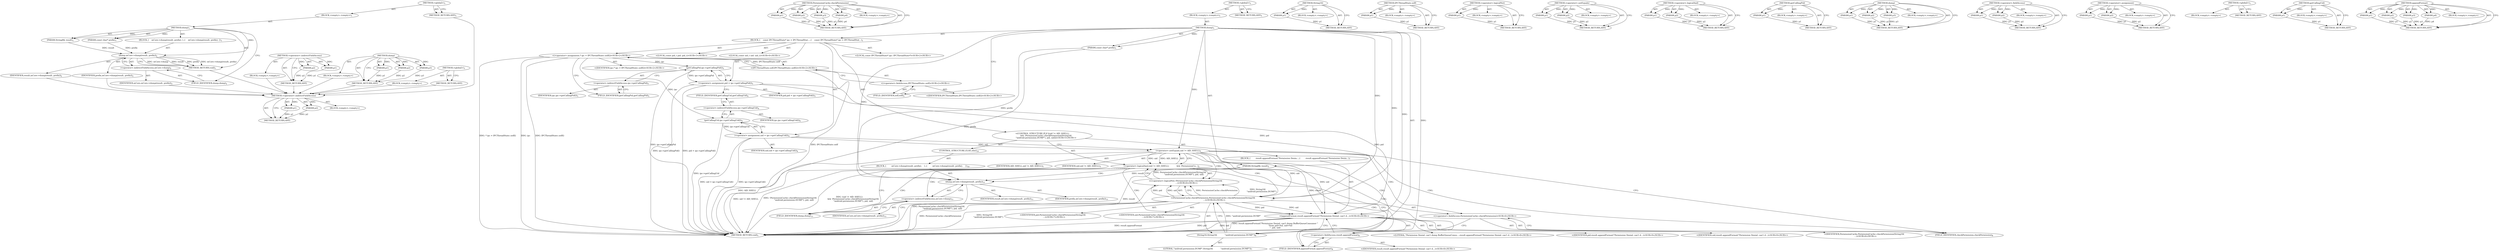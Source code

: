 digraph "appendFormat" {
vulnerable_6 [label=<(METHOD,&lt;global&gt;)<SUB>1</SUB>>];
vulnerable_7 [label=<(BLOCK,&lt;empty&gt;,&lt;empty&gt;)<SUB>1</SUB>>];
vulnerable_8 [label=<(METHOD,dump)<SUB>1</SUB>>];
vulnerable_9 [label=<(PARAM,String8&amp; result)<SUB>1</SUB>>];
vulnerable_10 [label=<(PARAM,const char* prefix)<SUB>1</SUB>>];
vulnerable_11 [label=<(BLOCK,{
    mCore-&gt;dump(result, prefix);
 },{
    mCore-&gt;dump(result, prefix);
 })<SUB>1</SUB>>];
vulnerable_12 [label=<(dump,mCore-&gt;dump(result, prefix))<SUB>2</SUB>>];
vulnerable_13 [label=<(&lt;operator&gt;.indirectFieldAccess,mCore-&gt;dump)<SUB>2</SUB>>];
vulnerable_14 [label=<(IDENTIFIER,mCore,mCore-&gt;dump(result, prefix))<SUB>2</SUB>>];
vulnerable_15 [label=<(FIELD_IDENTIFIER,dump,dump)<SUB>2</SUB>>];
vulnerable_16 [label=<(IDENTIFIER,result,mCore-&gt;dump(result, prefix))<SUB>2</SUB>>];
vulnerable_17 [label=<(IDENTIFIER,prefix,mCore-&gt;dump(result, prefix))<SUB>2</SUB>>];
vulnerable_18 [label=<(METHOD_RETURN,void)<SUB>1</SUB>>];
vulnerable_20 [label=<(METHOD_RETURN,ANY)<SUB>1</SUB>>];
vulnerable_43 [label=<(METHOD,&lt;operator&gt;.indirectFieldAccess)>];
vulnerable_44 [label=<(PARAM,p1)>];
vulnerable_45 [label=<(PARAM,p2)>];
vulnerable_46 [label=<(BLOCK,&lt;empty&gt;,&lt;empty&gt;)>];
vulnerable_47 [label=<(METHOD_RETURN,ANY)>];
vulnerable_37 [label=<(METHOD,dump)>];
vulnerable_38 [label=<(PARAM,p1)>];
vulnerable_39 [label=<(PARAM,p2)>];
vulnerable_40 [label=<(PARAM,p3)>];
vulnerable_41 [label=<(BLOCK,&lt;empty&gt;,&lt;empty&gt;)>];
vulnerable_42 [label=<(METHOD_RETURN,ANY)>];
vulnerable_31 [label=<(METHOD,&lt;global&gt;)<SUB>1</SUB>>];
vulnerable_32 [label=<(BLOCK,&lt;empty&gt;,&lt;empty&gt;)>];
vulnerable_33 [label=<(METHOD_RETURN,ANY)>];
fixed_110 [label=<(METHOD,&lt;operator&gt;.indirectFieldAccess)>];
fixed_111 [label=<(PARAM,p1)>];
fixed_112 [label=<(PARAM,p2)>];
fixed_113 [label=<(BLOCK,&lt;empty&gt;,&lt;empty&gt;)>];
fixed_114 [label=<(METHOD_RETURN,ANY)>];
fixed_133 [label=<(METHOD,PermissionCache.checkPermission)>];
fixed_134 [label=<(PARAM,p1)>];
fixed_135 [label=<(PARAM,p2)>];
fixed_136 [label=<(PARAM,p3)>];
fixed_137 [label=<(PARAM,p4)>];
fixed_138 [label=<(BLOCK,&lt;empty&gt;,&lt;empty&gt;)>];
fixed_139 [label=<(METHOD_RETURN,ANY)>];
fixed_6 [label=<(METHOD,&lt;global&gt;)<SUB>1</SUB>>];
fixed_7 [label=<(BLOCK,&lt;empty&gt;,&lt;empty&gt;)<SUB>1</SUB>>];
fixed_8 [label=<(METHOD,dump)<SUB>1</SUB>>];
fixed_9 [label=<(PARAM,String8&amp; result)<SUB>1</SUB>>];
fixed_10 [label=<(PARAM,const char* prefix)<SUB>1</SUB>>];
fixed_11 [label=<(BLOCK,{
    const IPCThreadState* ipc = IPCThreadStat...,{
    const IPCThreadState* ipc = IPCThreadStat...)<SUB>1</SUB>>];
fixed_12 [label="<(LOCAL,const IPCThreadState* ipc: IPCThreadState*)<SUB>2</SUB>>"];
fixed_13 [label="<(&lt;operator&gt;.assignment,* ipc = IPCThreadState::self())<SUB>2</SUB>>"];
fixed_14 [label="<(IDENTIFIER,ipc,* ipc = IPCThreadState::self())<SUB>2</SUB>>"];
fixed_15 [label="<(IPCThreadState.self,IPCThreadState::self())<SUB>2</SUB>>"];
fixed_16 [label="<(&lt;operator&gt;.fieldAccess,IPCThreadState::self)<SUB>2</SUB>>"];
fixed_17 [label="<(IDENTIFIER,IPCThreadState,IPCThreadState::self())<SUB>2</SUB>>"];
fixed_18 [label=<(FIELD_IDENTIFIER,self,self)<SUB>2</SUB>>];
fixed_19 [label="<(LOCAL,const pid_t pid: pid_t)<SUB>3</SUB>>"];
fixed_20 [label=<(&lt;operator&gt;.assignment,pid = ipc-&gt;getCallingPid())<SUB>3</SUB>>];
fixed_21 [label=<(IDENTIFIER,pid,pid = ipc-&gt;getCallingPid())<SUB>3</SUB>>];
fixed_22 [label=<(getCallingPid,ipc-&gt;getCallingPid())<SUB>3</SUB>>];
fixed_23 [label=<(&lt;operator&gt;.indirectFieldAccess,ipc-&gt;getCallingPid)<SUB>3</SUB>>];
fixed_24 [label=<(IDENTIFIER,ipc,ipc-&gt;getCallingPid())<SUB>3</SUB>>];
fixed_25 [label=<(FIELD_IDENTIFIER,getCallingPid,getCallingPid)<SUB>3</SUB>>];
fixed_26 [label="<(LOCAL,const uid_t uid: uid_t)<SUB>4</SUB>>"];
fixed_27 [label=<(&lt;operator&gt;.assignment,uid = ipc-&gt;getCallingUid())<SUB>4</SUB>>];
fixed_28 [label=<(IDENTIFIER,uid,uid = ipc-&gt;getCallingUid())<SUB>4</SUB>>];
fixed_29 [label=<(getCallingUid,ipc-&gt;getCallingUid())<SUB>4</SUB>>];
fixed_30 [label=<(&lt;operator&gt;.indirectFieldAccess,ipc-&gt;getCallingUid)<SUB>4</SUB>>];
fixed_31 [label=<(IDENTIFIER,ipc,ipc-&gt;getCallingUid())<SUB>4</SUB>>];
fixed_32 [label=<(FIELD_IDENTIFIER,getCallingUid,getCallingUid)<SUB>4</SUB>>];
fixed_33 [label="<(CONTROL_STRUCTURE,IF,if ((uid != AID_SHELL)
            &amp;&amp; !PermissionCache::checkPermission(String16(
            &quot;android.permission.DUMP&quot;), pid, uid)))<SUB>5</SUB>>"];
fixed_34 [label=<(&lt;operator&gt;.logicalAnd,(uid != AID_SHELL)
            &amp;&amp; !PermissionCa...)<SUB>5</SUB>>];
fixed_35 [label=<(&lt;operator&gt;.notEquals,uid != AID_SHELL)<SUB>5</SUB>>];
fixed_36 [label=<(IDENTIFIER,uid,uid != AID_SHELL)<SUB>5</SUB>>];
fixed_37 [label=<(IDENTIFIER,AID_SHELL,uid != AID_SHELL)<SUB>5</SUB>>];
fixed_38 [label="<(&lt;operator&gt;.logicalNot,!PermissionCache::checkPermission(String16(
   ...)<SUB>6</SUB>>"];
fixed_39 [label="<(PermissionCache.checkPermission,PermissionCache::checkPermission(String16(
    ...)<SUB>6</SUB>>"];
fixed_40 [label="<(&lt;operator&gt;.fieldAccess,PermissionCache::checkPermission)<SUB>6</SUB>>"];
fixed_41 [label="<(IDENTIFIER,PermissionCache,PermissionCache::checkPermission(String16(
    ...)<SUB>6</SUB>>"];
fixed_42 [label=<(FIELD_IDENTIFIER,checkPermission,checkPermission)<SUB>6</SUB>>];
fixed_43 [label=<(String16,String16(
            &quot;android.permission.DUMP&quot;))<SUB>6</SUB>>];
fixed_44 [label=<(LITERAL,&quot;android.permission.DUMP&quot;,String16(
            &quot;android.permission.DUMP&quot;))<SUB>7</SUB>>];
fixed_45 [label="<(IDENTIFIER,pid,PermissionCache::checkPermission(String16(
    ...)<SUB>7</SUB>>"];
fixed_46 [label="<(IDENTIFIER,uid,PermissionCache::checkPermission(String16(
    ...)<SUB>7</SUB>>"];
fixed_47 [label=<(BLOCK,{
        result.appendFormat(&quot;Permission Denia...,{
        result.appendFormat(&quot;Permission Denia...)<SUB>7</SUB>>];
fixed_48 [label="<(appendFormat,result.appendFormat(&quot;Permission Denial: can't d...)<SUB>8</SUB>>"];
fixed_49 [label=<(&lt;operator&gt;.fieldAccess,result.appendFormat)<SUB>8</SUB>>];
fixed_50 [label="<(IDENTIFIER,result,result.appendFormat(&quot;Permission Denial: can't d...)<SUB>8</SUB>>"];
fixed_51 [label=<(FIELD_IDENTIFIER,appendFormat,appendFormat)<SUB>8</SUB>>];
fixed_52 [label="<(LITERAL,&quot;Permission Denial: can't dump BufferQueueConsu...,result.appendFormat(&quot;Permission Denial: can't d...)<SUB>8</SUB>>"];
fixed_53 [label="<(IDENTIFIER,pid,result.appendFormat(&quot;Permission Denial: can't d...)<SUB>9</SUB>>"];
fixed_54 [label="<(IDENTIFIER,uid,result.appendFormat(&quot;Permission Denial: can't d...)<SUB>9</SUB>>"];
fixed_55 [label=<(CONTROL_STRUCTURE,ELSE,else)<SUB>10</SUB>>];
fixed_56 [label=<(BLOCK,{
        mCore-&gt;dump(result, prefix);
    },{
        mCore-&gt;dump(result, prefix);
    })<SUB>10</SUB>>];
fixed_57 [label=<(dump,mCore-&gt;dump(result, prefix))<SUB>11</SUB>>];
fixed_58 [label=<(&lt;operator&gt;.indirectFieldAccess,mCore-&gt;dump)<SUB>11</SUB>>];
fixed_59 [label=<(IDENTIFIER,mCore,mCore-&gt;dump(result, prefix))<SUB>11</SUB>>];
fixed_60 [label=<(FIELD_IDENTIFIER,dump,dump)<SUB>11</SUB>>];
fixed_61 [label=<(IDENTIFIER,result,mCore-&gt;dump(result, prefix))<SUB>11</SUB>>];
fixed_62 [label=<(IDENTIFIER,prefix,mCore-&gt;dump(result, prefix))<SUB>11</SUB>>];
fixed_63 [label=<(METHOD_RETURN,void)<SUB>1</SUB>>];
fixed_65 [label=<(METHOD_RETURN,ANY)<SUB>1</SUB>>];
fixed_140 [label=<(METHOD,String16)>];
fixed_141 [label=<(PARAM,p1)>];
fixed_142 [label=<(BLOCK,&lt;empty&gt;,&lt;empty&gt;)>];
fixed_143 [label=<(METHOD_RETURN,ANY)>];
fixed_97 [label=<(METHOD,IPCThreadState.self)>];
fixed_98 [label=<(PARAM,p1)>];
fixed_99 [label=<(BLOCK,&lt;empty&gt;,&lt;empty&gt;)>];
fixed_100 [label=<(METHOD_RETURN,ANY)>];
fixed_129 [label=<(METHOD,&lt;operator&gt;.logicalNot)>];
fixed_130 [label=<(PARAM,p1)>];
fixed_131 [label=<(BLOCK,&lt;empty&gt;,&lt;empty&gt;)>];
fixed_132 [label=<(METHOD_RETURN,ANY)>];
fixed_124 [label=<(METHOD,&lt;operator&gt;.notEquals)>];
fixed_125 [label=<(PARAM,p1)>];
fixed_126 [label=<(PARAM,p2)>];
fixed_127 [label=<(BLOCK,&lt;empty&gt;,&lt;empty&gt;)>];
fixed_128 [label=<(METHOD_RETURN,ANY)>];
fixed_119 [label=<(METHOD,&lt;operator&gt;.logicalAnd)>];
fixed_120 [label=<(PARAM,p1)>];
fixed_121 [label=<(PARAM,p2)>];
fixed_122 [label=<(BLOCK,&lt;empty&gt;,&lt;empty&gt;)>];
fixed_123 [label=<(METHOD_RETURN,ANY)>];
fixed_106 [label=<(METHOD,getCallingPid)>];
fixed_107 [label=<(PARAM,p1)>];
fixed_108 [label=<(BLOCK,&lt;empty&gt;,&lt;empty&gt;)>];
fixed_109 [label=<(METHOD_RETURN,ANY)>];
fixed_151 [label=<(METHOD,dump)>];
fixed_152 [label=<(PARAM,p1)>];
fixed_153 [label=<(PARAM,p2)>];
fixed_154 [label=<(PARAM,p3)>];
fixed_155 [label=<(BLOCK,&lt;empty&gt;,&lt;empty&gt;)>];
fixed_156 [label=<(METHOD_RETURN,ANY)>];
fixed_101 [label=<(METHOD,&lt;operator&gt;.fieldAccess)>];
fixed_102 [label=<(PARAM,p1)>];
fixed_103 [label=<(PARAM,p2)>];
fixed_104 [label=<(BLOCK,&lt;empty&gt;,&lt;empty&gt;)>];
fixed_105 [label=<(METHOD_RETURN,ANY)>];
fixed_92 [label=<(METHOD,&lt;operator&gt;.assignment)>];
fixed_93 [label=<(PARAM,p1)>];
fixed_94 [label=<(PARAM,p2)>];
fixed_95 [label=<(BLOCK,&lt;empty&gt;,&lt;empty&gt;)>];
fixed_96 [label=<(METHOD_RETURN,ANY)>];
fixed_86 [label=<(METHOD,&lt;global&gt;)<SUB>1</SUB>>];
fixed_87 [label=<(BLOCK,&lt;empty&gt;,&lt;empty&gt;)>];
fixed_88 [label=<(METHOD_RETURN,ANY)>];
fixed_115 [label=<(METHOD,getCallingUid)>];
fixed_116 [label=<(PARAM,p1)>];
fixed_117 [label=<(BLOCK,&lt;empty&gt;,&lt;empty&gt;)>];
fixed_118 [label=<(METHOD_RETURN,ANY)>];
fixed_144 [label=<(METHOD,appendFormat)>];
fixed_145 [label=<(PARAM,p1)>];
fixed_146 [label=<(PARAM,p2)>];
fixed_147 [label=<(PARAM,p3)>];
fixed_148 [label=<(PARAM,p4)>];
fixed_149 [label=<(BLOCK,&lt;empty&gt;,&lt;empty&gt;)>];
fixed_150 [label=<(METHOD_RETURN,ANY)>];
vulnerable_6 -> vulnerable_7  [key=0, label="AST: "];
vulnerable_6 -> vulnerable_20  [key=0, label="AST: "];
vulnerable_6 -> vulnerable_20  [key=1, label="CFG: "];
vulnerable_7 -> vulnerable_8  [key=0, label="AST: "];
vulnerable_8 -> vulnerable_9  [key=0, label="AST: "];
vulnerable_8 -> vulnerable_9  [key=1, label="DDG: "];
vulnerable_8 -> vulnerable_10  [key=0, label="AST: "];
vulnerable_8 -> vulnerable_10  [key=1, label="DDG: "];
vulnerable_8 -> vulnerable_11  [key=0, label="AST: "];
vulnerable_8 -> vulnerable_18  [key=0, label="AST: "];
vulnerable_8 -> vulnerable_15  [key=0, label="CFG: "];
vulnerable_8 -> vulnerable_12  [key=0, label="DDG: "];
vulnerable_9 -> vulnerable_12  [key=0, label="DDG: result"];
vulnerable_10 -> vulnerable_12  [key=0, label="DDG: prefix"];
vulnerable_11 -> vulnerable_12  [key=0, label="AST: "];
vulnerable_12 -> vulnerable_13  [key=0, label="AST: "];
vulnerable_12 -> vulnerable_16  [key=0, label="AST: "];
vulnerable_12 -> vulnerable_17  [key=0, label="AST: "];
vulnerable_12 -> vulnerable_18  [key=0, label="CFG: "];
vulnerable_12 -> vulnerable_18  [key=1, label="DDG: mCore-&gt;dump"];
vulnerable_12 -> vulnerable_18  [key=2, label="DDG: result"];
vulnerable_12 -> vulnerable_18  [key=3, label="DDG: prefix"];
vulnerable_12 -> vulnerable_18  [key=4, label="DDG: mCore-&gt;dump(result, prefix)"];
vulnerable_13 -> vulnerable_14  [key=0, label="AST: "];
vulnerable_13 -> vulnerable_15  [key=0, label="AST: "];
vulnerable_13 -> vulnerable_12  [key=0, label="CFG: "];
vulnerable_14 -> fixed_110  [key=0];
vulnerable_15 -> vulnerable_13  [key=0, label="CFG: "];
vulnerable_16 -> fixed_110  [key=0];
vulnerable_17 -> fixed_110  [key=0];
vulnerable_18 -> fixed_110  [key=0];
vulnerable_20 -> fixed_110  [key=0];
vulnerable_43 -> vulnerable_44  [key=0, label="AST: "];
vulnerable_43 -> vulnerable_44  [key=1, label="DDG: "];
vulnerable_43 -> vulnerable_46  [key=0, label="AST: "];
vulnerable_43 -> vulnerable_45  [key=0, label="AST: "];
vulnerable_43 -> vulnerable_45  [key=1, label="DDG: "];
vulnerable_43 -> vulnerable_47  [key=0, label="AST: "];
vulnerable_43 -> vulnerable_47  [key=1, label="CFG: "];
vulnerable_44 -> vulnerable_47  [key=0, label="DDG: p1"];
vulnerable_45 -> vulnerable_47  [key=0, label="DDG: p2"];
vulnerable_46 -> fixed_110  [key=0];
vulnerable_47 -> fixed_110  [key=0];
vulnerable_37 -> vulnerable_38  [key=0, label="AST: "];
vulnerable_37 -> vulnerable_38  [key=1, label="DDG: "];
vulnerable_37 -> vulnerable_41  [key=0, label="AST: "];
vulnerable_37 -> vulnerable_39  [key=0, label="AST: "];
vulnerable_37 -> vulnerable_39  [key=1, label="DDG: "];
vulnerable_37 -> vulnerable_42  [key=0, label="AST: "];
vulnerable_37 -> vulnerable_42  [key=1, label="CFG: "];
vulnerable_37 -> vulnerable_40  [key=0, label="AST: "];
vulnerable_37 -> vulnerable_40  [key=1, label="DDG: "];
vulnerable_38 -> vulnerable_42  [key=0, label="DDG: p1"];
vulnerable_39 -> vulnerable_42  [key=0, label="DDG: p2"];
vulnerable_40 -> vulnerable_42  [key=0, label="DDG: p3"];
vulnerable_41 -> fixed_110  [key=0];
vulnerable_42 -> fixed_110  [key=0];
vulnerable_31 -> vulnerable_32  [key=0, label="AST: "];
vulnerable_31 -> vulnerable_33  [key=0, label="AST: "];
vulnerable_31 -> vulnerable_33  [key=1, label="CFG: "];
vulnerable_32 -> fixed_110  [key=0];
vulnerable_33 -> fixed_110  [key=0];
fixed_110 -> fixed_111  [key=0, label="AST: "];
fixed_110 -> fixed_111  [key=1, label="DDG: "];
fixed_110 -> fixed_113  [key=0, label="AST: "];
fixed_110 -> fixed_112  [key=0, label="AST: "];
fixed_110 -> fixed_112  [key=1, label="DDG: "];
fixed_110 -> fixed_114  [key=0, label="AST: "];
fixed_110 -> fixed_114  [key=1, label="CFG: "];
fixed_111 -> fixed_114  [key=0, label="DDG: p1"];
fixed_112 -> fixed_114  [key=0, label="DDG: p2"];
fixed_133 -> fixed_134  [key=0, label="AST: "];
fixed_133 -> fixed_134  [key=1, label="DDG: "];
fixed_133 -> fixed_138  [key=0, label="AST: "];
fixed_133 -> fixed_135  [key=0, label="AST: "];
fixed_133 -> fixed_135  [key=1, label="DDG: "];
fixed_133 -> fixed_139  [key=0, label="AST: "];
fixed_133 -> fixed_139  [key=1, label="CFG: "];
fixed_133 -> fixed_136  [key=0, label="AST: "];
fixed_133 -> fixed_136  [key=1, label="DDG: "];
fixed_133 -> fixed_137  [key=0, label="AST: "];
fixed_133 -> fixed_137  [key=1, label="DDG: "];
fixed_134 -> fixed_139  [key=0, label="DDG: p1"];
fixed_135 -> fixed_139  [key=0, label="DDG: p2"];
fixed_136 -> fixed_139  [key=0, label="DDG: p3"];
fixed_137 -> fixed_139  [key=0, label="DDG: p4"];
fixed_6 -> fixed_7  [key=0, label="AST: "];
fixed_6 -> fixed_65  [key=0, label="AST: "];
fixed_6 -> fixed_65  [key=1, label="CFG: "];
fixed_7 -> fixed_8  [key=0, label="AST: "];
fixed_8 -> fixed_9  [key=0, label="AST: "];
fixed_8 -> fixed_9  [key=1, label="DDG: "];
fixed_8 -> fixed_10  [key=0, label="AST: "];
fixed_8 -> fixed_10  [key=1, label="DDG: "];
fixed_8 -> fixed_11  [key=0, label="AST: "];
fixed_8 -> fixed_63  [key=0, label="AST: "];
fixed_8 -> fixed_18  [key=0, label="CFG: "];
fixed_8 -> fixed_35  [key=0, label="DDG: "];
fixed_8 -> fixed_48  [key=0, label="DDG: "];
fixed_8 -> fixed_39  [key=0, label="DDG: "];
fixed_8 -> fixed_57  [key=0, label="DDG: "];
fixed_8 -> fixed_43  [key=0, label="DDG: "];
fixed_9 -> fixed_63  [key=0, label="DDG: result"];
fixed_9 -> fixed_48  [key=0, label="DDG: result"];
fixed_9 -> fixed_57  [key=0, label="DDG: result"];
fixed_10 -> fixed_63  [key=0, label="DDG: prefix"];
fixed_10 -> fixed_57  [key=0, label="DDG: prefix"];
fixed_11 -> fixed_12  [key=0, label="AST: "];
fixed_11 -> fixed_13  [key=0, label="AST: "];
fixed_11 -> fixed_19  [key=0, label="AST: "];
fixed_11 -> fixed_20  [key=0, label="AST: "];
fixed_11 -> fixed_26  [key=0, label="AST: "];
fixed_11 -> fixed_27  [key=0, label="AST: "];
fixed_11 -> fixed_33  [key=0, label="AST: "];
fixed_13 -> fixed_14  [key=0, label="AST: "];
fixed_13 -> fixed_15  [key=0, label="AST: "];
fixed_13 -> fixed_25  [key=0, label="CFG: "];
fixed_13 -> fixed_63  [key=0, label="DDG: ipc"];
fixed_13 -> fixed_63  [key=1, label="DDG: IPCThreadState::self()"];
fixed_13 -> fixed_63  [key=2, label="DDG: * ipc = IPCThreadState::self()"];
fixed_13 -> fixed_22  [key=0, label="DDG: ipc"];
fixed_13 -> fixed_29  [key=0, label="DDG: ipc"];
fixed_15 -> fixed_16  [key=0, label="AST: "];
fixed_15 -> fixed_13  [key=0, label="CFG: "];
fixed_15 -> fixed_13  [key=1, label="DDG: IPCThreadState::self"];
fixed_15 -> fixed_63  [key=0, label="DDG: IPCThreadState::self"];
fixed_16 -> fixed_17  [key=0, label="AST: "];
fixed_16 -> fixed_18  [key=0, label="AST: "];
fixed_16 -> fixed_15  [key=0, label="CFG: "];
fixed_18 -> fixed_16  [key=0, label="CFG: "];
fixed_20 -> fixed_21  [key=0, label="AST: "];
fixed_20 -> fixed_22  [key=0, label="AST: "];
fixed_20 -> fixed_32  [key=0, label="CFG: "];
fixed_20 -> fixed_63  [key=0, label="DDG: ipc-&gt;getCallingPid()"];
fixed_20 -> fixed_63  [key=1, label="DDG: pid = ipc-&gt;getCallingPid()"];
fixed_20 -> fixed_48  [key=0, label="DDG: pid"];
fixed_20 -> fixed_39  [key=0, label="DDG: pid"];
fixed_22 -> fixed_23  [key=0, label="AST: "];
fixed_22 -> fixed_20  [key=0, label="CFG: "];
fixed_22 -> fixed_20  [key=1, label="DDG: ipc-&gt;getCallingPid"];
fixed_22 -> fixed_63  [key=0, label="DDG: ipc-&gt;getCallingPid"];
fixed_23 -> fixed_24  [key=0, label="AST: "];
fixed_23 -> fixed_25  [key=0, label="AST: "];
fixed_23 -> fixed_22  [key=0, label="CFG: "];
fixed_25 -> fixed_23  [key=0, label="CFG: "];
fixed_27 -> fixed_28  [key=0, label="AST: "];
fixed_27 -> fixed_29  [key=0, label="AST: "];
fixed_27 -> fixed_35  [key=0, label="CFG: "];
fixed_27 -> fixed_35  [key=1, label="DDG: uid"];
fixed_27 -> fixed_63  [key=0, label="DDG: ipc-&gt;getCallingUid()"];
fixed_27 -> fixed_63  [key=1, label="DDG: uid = ipc-&gt;getCallingUid()"];
fixed_29 -> fixed_30  [key=0, label="AST: "];
fixed_29 -> fixed_27  [key=0, label="CFG: "];
fixed_29 -> fixed_27  [key=1, label="DDG: ipc-&gt;getCallingUid"];
fixed_29 -> fixed_63  [key=0, label="DDG: ipc-&gt;getCallingUid"];
fixed_30 -> fixed_31  [key=0, label="AST: "];
fixed_30 -> fixed_32  [key=0, label="AST: "];
fixed_30 -> fixed_29  [key=0, label="CFG: "];
fixed_32 -> fixed_30  [key=0, label="CFG: "];
fixed_33 -> fixed_34  [key=0, label="AST: "];
fixed_33 -> fixed_47  [key=0, label="AST: "];
fixed_33 -> fixed_55  [key=0, label="AST: "];
fixed_34 -> fixed_35  [key=0, label="AST: "];
fixed_34 -> fixed_38  [key=0, label="AST: "];
fixed_34 -> fixed_51  [key=0, label="CFG: "];
fixed_34 -> fixed_51  [key=1, label="CDG: "];
fixed_34 -> fixed_60  [key=0, label="CFG: "];
fixed_34 -> fixed_60  [key=1, label="CDG: "];
fixed_34 -> fixed_63  [key=0, label="DDG: uid != AID_SHELL"];
fixed_34 -> fixed_63  [key=1, label="DDG: !PermissionCache::checkPermission(String16(
            &quot;android.permission.DUMP&quot;), pid, uid)"];
fixed_34 -> fixed_63  [key=2, label="DDG: (uid != AID_SHELL)
            &amp;&amp; !PermissionCache::checkPermission(String16(
            &quot;android.permission.DUMP&quot;), pid, uid)"];
fixed_34 -> fixed_48  [key=0, label="CDG: "];
fixed_34 -> fixed_58  [key=0, label="CDG: "];
fixed_34 -> fixed_49  [key=0, label="CDG: "];
fixed_34 -> fixed_57  [key=0, label="CDG: "];
fixed_35 -> fixed_36  [key=0, label="AST: "];
fixed_35 -> fixed_37  [key=0, label="AST: "];
fixed_35 -> fixed_34  [key=0, label="CFG: "];
fixed_35 -> fixed_34  [key=1, label="DDG: uid"];
fixed_35 -> fixed_34  [key=2, label="DDG: AID_SHELL"];
fixed_35 -> fixed_42  [key=0, label="CFG: "];
fixed_35 -> fixed_42  [key=1, label="CDG: "];
fixed_35 -> fixed_63  [key=0, label="DDG: AID_SHELL"];
fixed_35 -> fixed_48  [key=0, label="DDG: uid"];
fixed_35 -> fixed_39  [key=0, label="DDG: uid"];
fixed_35 -> fixed_39  [key=1, label="CDG: "];
fixed_35 -> fixed_40  [key=0, label="CDG: "];
fixed_35 -> fixed_38  [key=0, label="CDG: "];
fixed_35 -> fixed_43  [key=0, label="CDG: "];
fixed_38 -> fixed_39  [key=0, label="AST: "];
fixed_38 -> fixed_34  [key=0, label="CFG: "];
fixed_38 -> fixed_34  [key=1, label="DDG: PermissionCache::checkPermission(String16(
            &quot;android.permission.DUMP&quot;), pid, uid)"];
fixed_38 -> fixed_63  [key=0, label="DDG: PermissionCache::checkPermission(String16(
            &quot;android.permission.DUMP&quot;), pid, uid)"];
fixed_39 -> fixed_40  [key=0, label="AST: "];
fixed_39 -> fixed_43  [key=0, label="AST: "];
fixed_39 -> fixed_45  [key=0, label="AST: "];
fixed_39 -> fixed_46  [key=0, label="AST: "];
fixed_39 -> fixed_38  [key=0, label="CFG: "];
fixed_39 -> fixed_38  [key=1, label="DDG: PermissionCache::checkPermission"];
fixed_39 -> fixed_38  [key=2, label="DDG: String16(
            &quot;android.permission.DUMP&quot;)"];
fixed_39 -> fixed_38  [key=3, label="DDG: pid"];
fixed_39 -> fixed_38  [key=4, label="DDG: uid"];
fixed_39 -> fixed_63  [key=0, label="DDG: PermissionCache::checkPermission"];
fixed_39 -> fixed_63  [key=1, label="DDG: String16(
            &quot;android.permission.DUMP&quot;)"];
fixed_39 -> fixed_48  [key=0, label="DDG: pid"];
fixed_39 -> fixed_48  [key=1, label="DDG: uid"];
fixed_40 -> fixed_41  [key=0, label="AST: "];
fixed_40 -> fixed_42  [key=0, label="AST: "];
fixed_40 -> fixed_43  [key=0, label="CFG: "];
fixed_42 -> fixed_40  [key=0, label="CFG: "];
fixed_43 -> fixed_44  [key=0, label="AST: "];
fixed_43 -> fixed_39  [key=0, label="CFG: "];
fixed_43 -> fixed_39  [key=1, label="DDG: &quot;android.permission.DUMP&quot;"];
fixed_47 -> fixed_48  [key=0, label="AST: "];
fixed_48 -> fixed_49  [key=0, label="AST: "];
fixed_48 -> fixed_52  [key=0, label="AST: "];
fixed_48 -> fixed_53  [key=0, label="AST: "];
fixed_48 -> fixed_54  [key=0, label="AST: "];
fixed_48 -> fixed_63  [key=0, label="CFG: "];
fixed_48 -> fixed_63  [key=1, label="DDG: result.appendFormat"];
fixed_48 -> fixed_63  [key=2, label="DDG: pid"];
fixed_48 -> fixed_63  [key=3, label="DDG: uid"];
fixed_48 -> fixed_63  [key=4, label="DDG: result.appendFormat(&quot;Permission Denial: can't dump BufferQueueConsumer &quot;
                &quot;from pid=%d, uid=%d\n&quot;, pid, uid)"];
fixed_49 -> fixed_50  [key=0, label="AST: "];
fixed_49 -> fixed_51  [key=0, label="AST: "];
fixed_49 -> fixed_48  [key=0, label="CFG: "];
fixed_51 -> fixed_49  [key=0, label="CFG: "];
fixed_55 -> fixed_56  [key=0, label="AST: "];
fixed_56 -> fixed_57  [key=0, label="AST: "];
fixed_57 -> fixed_58  [key=0, label="AST: "];
fixed_57 -> fixed_61  [key=0, label="AST: "];
fixed_57 -> fixed_62  [key=0, label="AST: "];
fixed_57 -> fixed_63  [key=0, label="CFG: "];
fixed_58 -> fixed_59  [key=0, label="AST: "];
fixed_58 -> fixed_60  [key=0, label="AST: "];
fixed_58 -> fixed_57  [key=0, label="CFG: "];
fixed_60 -> fixed_58  [key=0, label="CFG: "];
fixed_140 -> fixed_141  [key=0, label="AST: "];
fixed_140 -> fixed_141  [key=1, label="DDG: "];
fixed_140 -> fixed_142  [key=0, label="AST: "];
fixed_140 -> fixed_143  [key=0, label="AST: "];
fixed_140 -> fixed_143  [key=1, label="CFG: "];
fixed_141 -> fixed_143  [key=0, label="DDG: p1"];
fixed_97 -> fixed_98  [key=0, label="AST: "];
fixed_97 -> fixed_98  [key=1, label="DDG: "];
fixed_97 -> fixed_99  [key=0, label="AST: "];
fixed_97 -> fixed_100  [key=0, label="AST: "];
fixed_97 -> fixed_100  [key=1, label="CFG: "];
fixed_98 -> fixed_100  [key=0, label="DDG: p1"];
fixed_129 -> fixed_130  [key=0, label="AST: "];
fixed_129 -> fixed_130  [key=1, label="DDG: "];
fixed_129 -> fixed_131  [key=0, label="AST: "];
fixed_129 -> fixed_132  [key=0, label="AST: "];
fixed_129 -> fixed_132  [key=1, label="CFG: "];
fixed_130 -> fixed_132  [key=0, label="DDG: p1"];
fixed_124 -> fixed_125  [key=0, label="AST: "];
fixed_124 -> fixed_125  [key=1, label="DDG: "];
fixed_124 -> fixed_127  [key=0, label="AST: "];
fixed_124 -> fixed_126  [key=0, label="AST: "];
fixed_124 -> fixed_126  [key=1, label="DDG: "];
fixed_124 -> fixed_128  [key=0, label="AST: "];
fixed_124 -> fixed_128  [key=1, label="CFG: "];
fixed_125 -> fixed_128  [key=0, label="DDG: p1"];
fixed_126 -> fixed_128  [key=0, label="DDG: p2"];
fixed_119 -> fixed_120  [key=0, label="AST: "];
fixed_119 -> fixed_120  [key=1, label="DDG: "];
fixed_119 -> fixed_122  [key=0, label="AST: "];
fixed_119 -> fixed_121  [key=0, label="AST: "];
fixed_119 -> fixed_121  [key=1, label="DDG: "];
fixed_119 -> fixed_123  [key=0, label="AST: "];
fixed_119 -> fixed_123  [key=1, label="CFG: "];
fixed_120 -> fixed_123  [key=0, label="DDG: p1"];
fixed_121 -> fixed_123  [key=0, label="DDG: p2"];
fixed_106 -> fixed_107  [key=0, label="AST: "];
fixed_106 -> fixed_107  [key=1, label="DDG: "];
fixed_106 -> fixed_108  [key=0, label="AST: "];
fixed_106 -> fixed_109  [key=0, label="AST: "];
fixed_106 -> fixed_109  [key=1, label="CFG: "];
fixed_107 -> fixed_109  [key=0, label="DDG: p1"];
fixed_151 -> fixed_152  [key=0, label="AST: "];
fixed_151 -> fixed_152  [key=1, label="DDG: "];
fixed_151 -> fixed_155  [key=0, label="AST: "];
fixed_151 -> fixed_153  [key=0, label="AST: "];
fixed_151 -> fixed_153  [key=1, label="DDG: "];
fixed_151 -> fixed_156  [key=0, label="AST: "];
fixed_151 -> fixed_156  [key=1, label="CFG: "];
fixed_151 -> fixed_154  [key=0, label="AST: "];
fixed_151 -> fixed_154  [key=1, label="DDG: "];
fixed_152 -> fixed_156  [key=0, label="DDG: p1"];
fixed_153 -> fixed_156  [key=0, label="DDG: p2"];
fixed_154 -> fixed_156  [key=0, label="DDG: p3"];
fixed_101 -> fixed_102  [key=0, label="AST: "];
fixed_101 -> fixed_102  [key=1, label="DDG: "];
fixed_101 -> fixed_104  [key=0, label="AST: "];
fixed_101 -> fixed_103  [key=0, label="AST: "];
fixed_101 -> fixed_103  [key=1, label="DDG: "];
fixed_101 -> fixed_105  [key=0, label="AST: "];
fixed_101 -> fixed_105  [key=1, label="CFG: "];
fixed_102 -> fixed_105  [key=0, label="DDG: p1"];
fixed_103 -> fixed_105  [key=0, label="DDG: p2"];
fixed_92 -> fixed_93  [key=0, label="AST: "];
fixed_92 -> fixed_93  [key=1, label="DDG: "];
fixed_92 -> fixed_95  [key=0, label="AST: "];
fixed_92 -> fixed_94  [key=0, label="AST: "];
fixed_92 -> fixed_94  [key=1, label="DDG: "];
fixed_92 -> fixed_96  [key=0, label="AST: "];
fixed_92 -> fixed_96  [key=1, label="CFG: "];
fixed_93 -> fixed_96  [key=0, label="DDG: p1"];
fixed_94 -> fixed_96  [key=0, label="DDG: p2"];
fixed_86 -> fixed_87  [key=0, label="AST: "];
fixed_86 -> fixed_88  [key=0, label="AST: "];
fixed_86 -> fixed_88  [key=1, label="CFG: "];
fixed_115 -> fixed_116  [key=0, label="AST: "];
fixed_115 -> fixed_116  [key=1, label="DDG: "];
fixed_115 -> fixed_117  [key=0, label="AST: "];
fixed_115 -> fixed_118  [key=0, label="AST: "];
fixed_115 -> fixed_118  [key=1, label="CFG: "];
fixed_116 -> fixed_118  [key=0, label="DDG: p1"];
fixed_144 -> fixed_145  [key=0, label="AST: "];
fixed_144 -> fixed_145  [key=1, label="DDG: "];
fixed_144 -> fixed_149  [key=0, label="AST: "];
fixed_144 -> fixed_146  [key=0, label="AST: "];
fixed_144 -> fixed_146  [key=1, label="DDG: "];
fixed_144 -> fixed_150  [key=0, label="AST: "];
fixed_144 -> fixed_150  [key=1, label="CFG: "];
fixed_144 -> fixed_147  [key=0, label="AST: "];
fixed_144 -> fixed_147  [key=1, label="DDG: "];
fixed_144 -> fixed_148  [key=0, label="AST: "];
fixed_144 -> fixed_148  [key=1, label="DDG: "];
fixed_145 -> fixed_150  [key=0, label="DDG: p1"];
fixed_146 -> fixed_150  [key=0, label="DDG: p2"];
fixed_147 -> fixed_150  [key=0, label="DDG: p3"];
fixed_148 -> fixed_150  [key=0, label="DDG: p4"];
}
